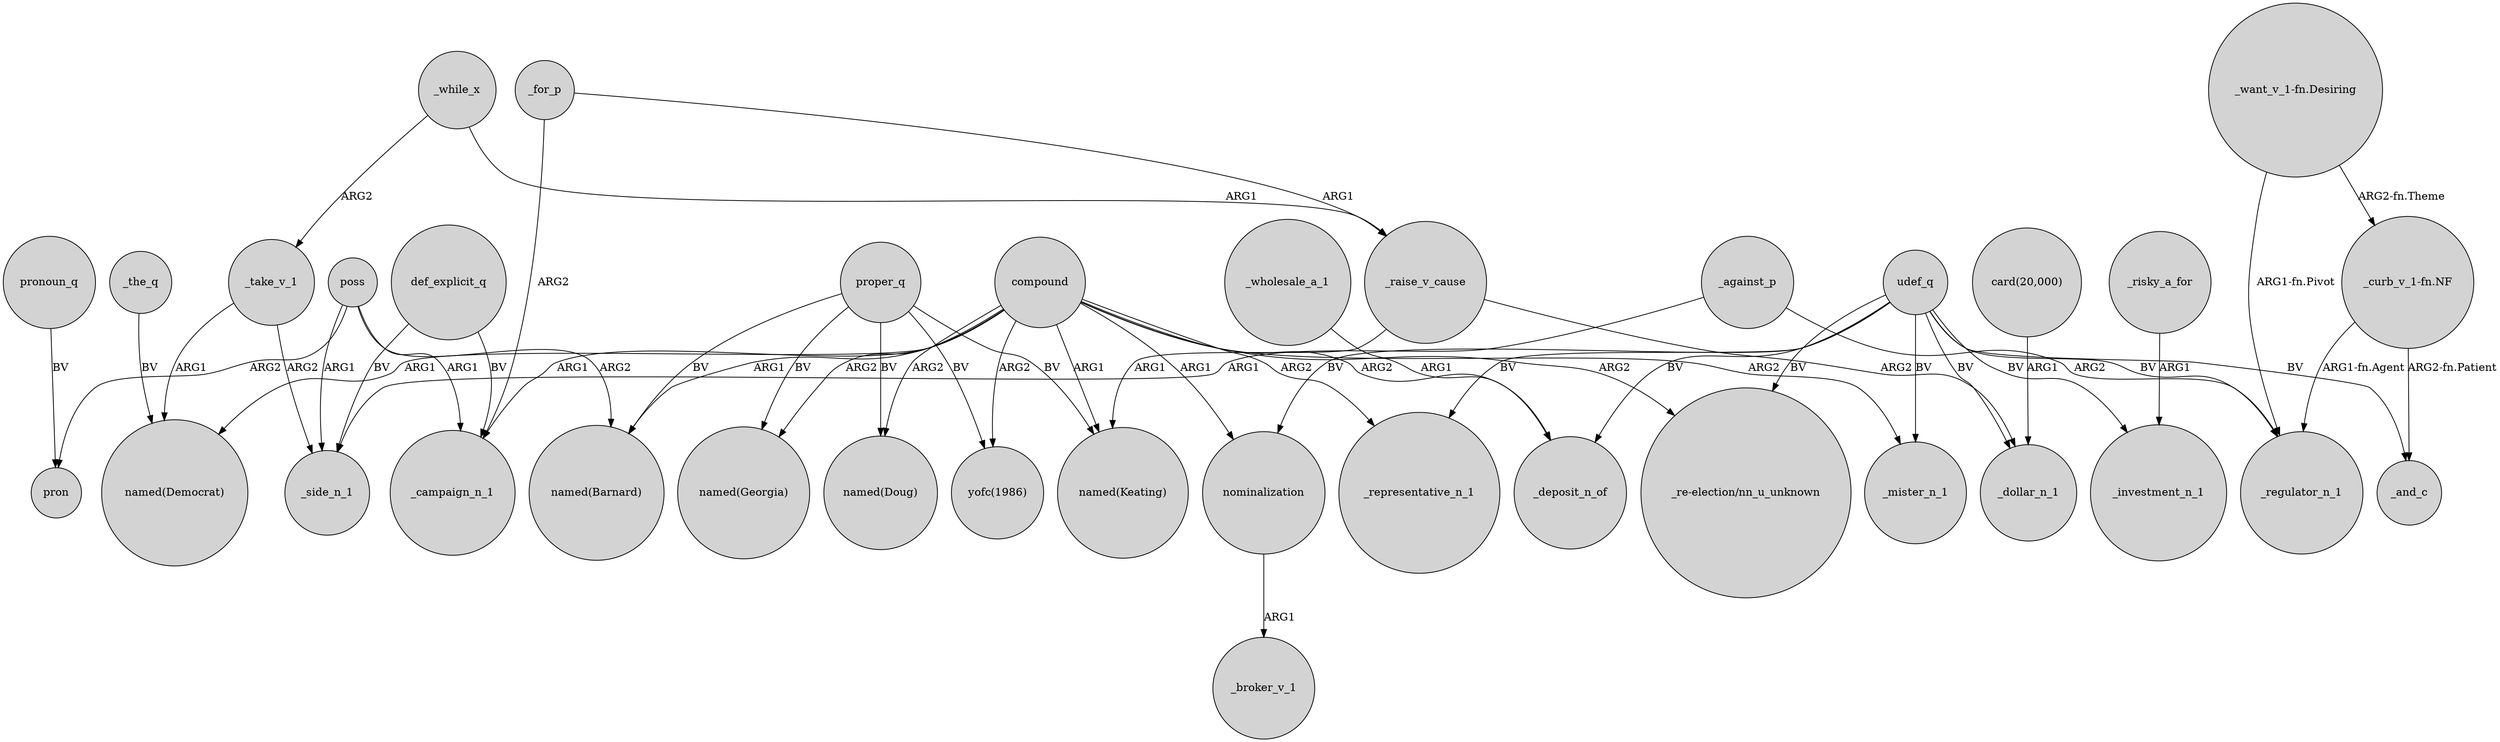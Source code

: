 digraph {
	node [shape=circle style=filled]
	_the_q -> "named(Democrat)" [label=BV]
	_for_p -> _campaign_n_1 [label=ARG2]
	_wholesale_a_1 -> _deposit_n_of [label=ARG1]
	"_curb_v_1-fn.NF" -> _and_c [label="ARG2-fn.Patient"]
	poss -> pron [label=ARG2]
	_against_p -> _regulator_n_1 [label=ARG2]
	_take_v_1 -> "named(Democrat)" [label=ARG1]
	compound -> _campaign_n_1 [label=ARG1]
	compound -> _mister_n_1 [label=ARG2]
	proper_q -> "named(Doug)" [label=BV]
	compound -> "named(Keating)" [label=ARG1]
	"_want_v_1-fn.Desiring" -> _regulator_n_1 [label="ARG1-fn.Pivot"]
	udef_q -> _mister_n_1 [label=BV]
	nominalization -> _broker_v_1 [label=ARG1]
	compound -> "named(Doug)" [label=ARG2]
	compound -> "named(Georgia)" [label=ARG2]
	poss -> _side_n_1 [label=ARG1]
	compound -> "named(Democrat)" [label=ARG1]
	_for_p -> _raise_v_cause [label=ARG1]
	_take_v_1 -> _side_n_1 [label=ARG2]
	proper_q -> "named(Keating)" [label=BV]
	compound -> _deposit_n_of [label=ARG2]
	_raise_v_cause -> _dollar_n_1 [label=ARG2]
	def_explicit_q -> _side_n_1 [label=BV]
	compound -> _representative_n_1 [label=ARG2]
	pronoun_q -> pron [label=BV]
	udef_q -> _deposit_n_of [label=BV]
	"card(20,000)" -> _dollar_n_1 [label=ARG1]
	def_explicit_q -> _campaign_n_1 [label=BV]
	_risky_a_for -> _investment_n_1 [label=ARG1]
	"_curb_v_1-fn.NF" -> _regulator_n_1 [label="ARG1-fn.Agent"]
	compound -> "named(Barnard)" [label=ARG1]
	_while_x -> _take_v_1 [label=ARG2]
	_against_p -> _side_n_1 [label=ARG1]
	_while_x -> _raise_v_cause [label=ARG1]
	compound -> "_re-election/nn_u_unknown" [label=ARG2]
	proper_q -> "yofc(1986)" [label=BV]
	udef_q -> nominalization [label=BV]
	_raise_v_cause -> "named(Keating)" [label=ARG1]
	udef_q -> _representative_n_1 [label=BV]
	"_want_v_1-fn.Desiring" -> "_curb_v_1-fn.NF" [label="ARG2-fn.Theme"]
	udef_q -> _investment_n_1 [label=BV]
	proper_q -> "named(Georgia)" [label=BV]
	compound -> "yofc(1986)" [label=ARG2]
	udef_q -> "_re-election/nn_u_unknown" [label=BV]
	poss -> "named(Barnard)" [label=ARG2]
	udef_q -> _and_c [label=BV]
	udef_q -> _regulator_n_1 [label=BV]
	compound -> nominalization [label=ARG1]
	poss -> _campaign_n_1 [label=ARG1]
	proper_q -> "named(Barnard)" [label=BV]
	udef_q -> _dollar_n_1 [label=BV]
}
